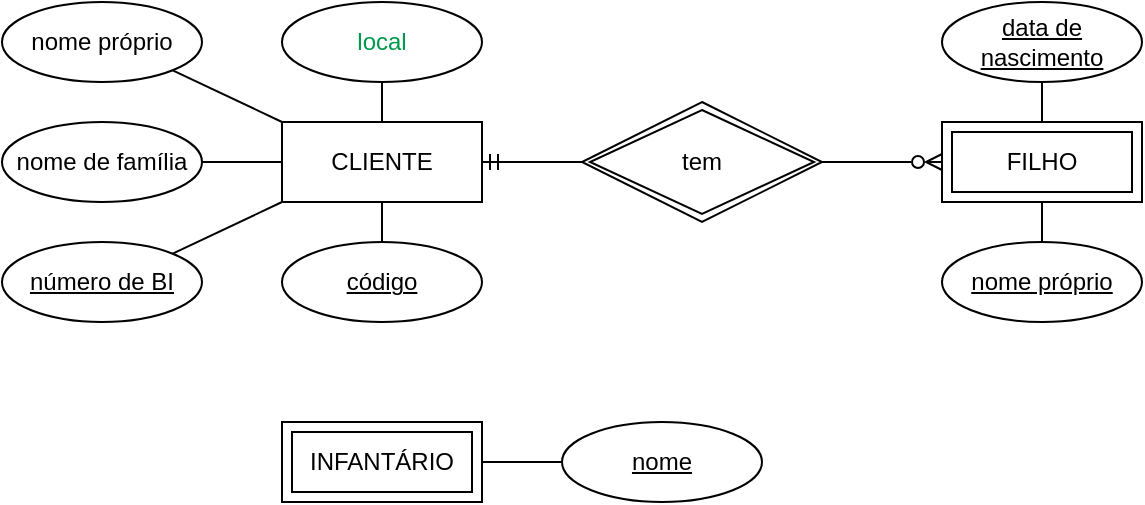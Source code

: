 <mxfile version="20.2.3" type="device" pages="2"><diagram name="2." id="c4acf3e9-155e-7222-9cf6-157b1a14988f"><mxGraphModel dx="1037" dy="736" grid="1" gridSize="10" guides="1" tooltips="1" connect="1" arrows="1" fold="1" page="1" pageScale="1" pageWidth="850" pageHeight="1100" background="none" math="0" shadow="0"><root><mxCell id="0"/><mxCell id="1" parent="0"/><mxCell id="agDNPJle9SuB6ru9z7Af-14" style="edgeStyle=orthogonalEdgeStyle;rounded=0;orthogonalLoop=1;jettySize=auto;html=1;exitX=1;exitY=0.5;exitDx=0;exitDy=0;endArrow=none;endFill=0;startArrow=ERmandOne;startFill=0;entryX=0;entryY=0.5;entryDx=0;entryDy=0;" parent="1" source="agDNPJle9SuB6ru9z7Af-3" target="6OO6n6VikOUN646E6IVW-11" edge="1"><mxGeometry relative="1" as="geometry"><mxPoint x="400" y="150" as="targetPoint"/></mxGeometry></mxCell><mxCell id="6OO6n6VikOUN646E6IVW-4" style="edgeStyle=orthogonalEdgeStyle;rounded=0;orthogonalLoop=1;jettySize=auto;html=1;exitX=0;exitY=0.5;exitDx=0;exitDy=0;entryX=1;entryY=0.5;entryDx=0;entryDy=0;endArrow=none;endFill=0;" edge="1" parent="1" source="agDNPJle9SuB6ru9z7Af-3" target="6OO6n6VikOUN646E6IVW-3"><mxGeometry relative="1" as="geometry"/></mxCell><mxCell id="6OO6n6VikOUN646E6IVW-6" style="rounded=0;orthogonalLoop=1;jettySize=auto;html=1;exitX=0;exitY=0;exitDx=0;exitDy=0;entryX=1;entryY=1;entryDx=0;entryDy=0;endArrow=none;endFill=0;" edge="1" parent="1" source="agDNPJle9SuB6ru9z7Af-3" target="6OO6n6VikOUN646E6IVW-2"><mxGeometry relative="1" as="geometry"/></mxCell><mxCell id="6OO6n6VikOUN646E6IVW-7" style="edgeStyle=none;rounded=0;orthogonalLoop=1;jettySize=auto;html=1;exitX=0.5;exitY=1;exitDx=0;exitDy=0;entryX=0.5;entryY=0;entryDx=0;entryDy=0;endArrow=none;endFill=0;" edge="1" parent="1" source="agDNPJle9SuB6ru9z7Af-3" target="agDNPJle9SuB6ru9z7Af-15"><mxGeometry relative="1" as="geometry"/></mxCell><mxCell id="6OO6n6VikOUN646E6IVW-8" style="edgeStyle=none;rounded=0;orthogonalLoop=1;jettySize=auto;html=1;exitX=0;exitY=1;exitDx=0;exitDy=0;entryX=1;entryY=0;entryDx=0;entryDy=0;endArrow=none;endFill=0;" edge="1" parent="1" source="agDNPJle9SuB6ru9z7Af-3" target="6OO6n6VikOUN646E6IVW-1"><mxGeometry relative="1" as="geometry"/></mxCell><mxCell id="LFe6-QMP7AHzp2Ls385u-3" style="edgeStyle=none;rounded=0;orthogonalLoop=1;jettySize=auto;html=1;exitX=0.5;exitY=0;exitDx=0;exitDy=0;entryX=0.5;entryY=1;entryDx=0;entryDy=0;startArrow=none;startFill=0;endArrow=none;endFill=0;" edge="1" parent="1" source="agDNPJle9SuB6ru9z7Af-3" target="LFe6-QMP7AHzp2Ls385u-1"><mxGeometry relative="1" as="geometry"/></mxCell><mxCell id="agDNPJle9SuB6ru9z7Af-3" value="CLIENTE" style="whiteSpace=wrap;html=1;align=center;" parent="1" vertex="1"><mxGeometry x="230" y="130" width="100" height="40" as="geometry"/></mxCell><mxCell id="6OO6n6VikOUN646E6IVW-12" style="edgeStyle=none;rounded=0;orthogonalLoop=1;jettySize=auto;html=1;exitX=0.5;exitY=1;exitDx=0;exitDy=0;entryX=0.5;entryY=0;entryDx=0;entryDy=0;startArrow=none;startFill=0;endArrow=none;endFill=0;" edge="1" parent="1" source="agDNPJle9SuB6ru9z7Af-4" target="agDNPJle9SuB6ru9z7Af-17"><mxGeometry relative="1" as="geometry"/></mxCell><mxCell id="6OO6n6VikOUN646E6IVW-13" style="edgeStyle=none;rounded=0;orthogonalLoop=1;jettySize=auto;html=1;exitX=0.5;exitY=0;exitDx=0;exitDy=0;entryX=0.5;entryY=1;entryDx=0;entryDy=0;startArrow=none;startFill=0;endArrow=none;endFill=0;" edge="1" parent="1" source="agDNPJle9SuB6ru9z7Af-4" target="agDNPJle9SuB6ru9z7Af-8"><mxGeometry relative="1" as="geometry"/></mxCell><mxCell id="agDNPJle9SuB6ru9z7Af-4" value="FILHO" style="shape=ext;margin=3;double=1;whiteSpace=wrap;html=1;align=center;" parent="1" vertex="1"><mxGeometry x="560" y="130" width="100" height="40" as="geometry"/></mxCell><mxCell id="agDNPJle9SuB6ru9z7Af-5" value="INFANTÁRIO" style="shape=ext;margin=3;double=1;whiteSpace=wrap;html=1;align=center;" parent="1" vertex="1"><mxGeometry x="230" y="280" width="100" height="40" as="geometry"/></mxCell><mxCell id="agDNPJle9SuB6ru9z7Af-8" value="data de nascimento" style="ellipse;whiteSpace=wrap;html=1;align=center;fontStyle=4" parent="1" vertex="1"><mxGeometry x="560" y="70" width="100" height="40" as="geometry"/></mxCell><mxCell id="agDNPJle9SuB6ru9z7Af-15" value="código" style="ellipse;whiteSpace=wrap;html=1;align=center;fontStyle=4" parent="1" vertex="1"><mxGeometry x="230" y="190" width="100" height="40" as="geometry"/></mxCell><mxCell id="agDNPJle9SuB6ru9z7Af-17" value="nome próprio" style="ellipse;whiteSpace=wrap;html=1;align=center;fontStyle=4" parent="1" vertex="1"><mxGeometry x="560" y="190" width="100" height="40" as="geometry"/></mxCell><mxCell id="6OO6n6VikOUN646E6IVW-1" value="número de BI" style="ellipse;whiteSpace=wrap;html=1;align=center;fontStyle=4" vertex="1" parent="1"><mxGeometry x="90" y="190" width="100" height="40" as="geometry"/></mxCell><mxCell id="6OO6n6VikOUN646E6IVW-2" value="nome próprio" style="ellipse;whiteSpace=wrap;html=1;align=center;fontStyle=0" vertex="1" parent="1"><mxGeometry x="90" y="70" width="100" height="40" as="geometry"/></mxCell><mxCell id="6OO6n6VikOUN646E6IVW-3" value="nome de família" style="ellipse;whiteSpace=wrap;html=1;align=center;fontStyle=0" vertex="1" parent="1"><mxGeometry x="90" y="130" width="100" height="40" as="geometry"/></mxCell><mxCell id="6OO6n6VikOUN646E6IVW-9" style="edgeStyle=orthogonalEdgeStyle;rounded=0;orthogonalLoop=1;jettySize=auto;html=1;endArrow=ERzeroToMany;endFill=0;startArrow=none;startFill=0;entryX=0;entryY=0.5;entryDx=0;entryDy=0;exitX=1;exitY=0.5;exitDx=0;exitDy=0;" edge="1" parent="1" source="6OO6n6VikOUN646E6IVW-11" target="agDNPJle9SuB6ru9z7Af-4"><mxGeometry relative="1" as="geometry"><mxPoint x="510" y="150" as="sourcePoint"/><mxPoint x="440" y="160" as="targetPoint"/></mxGeometry></mxCell><mxCell id="6OO6n6VikOUN646E6IVW-11" value="tem" style="shape=rhombus;double=1;perimeter=rhombusPerimeter;whiteSpace=wrap;html=1;align=center;" vertex="1" parent="1"><mxGeometry x="380" y="120" width="120" height="60" as="geometry"/></mxCell><mxCell id="SLeJ2U9ImPTNJzw5UvEi-1" style="edgeStyle=none;rounded=0;orthogonalLoop=1;jettySize=auto;html=1;exitX=0;exitY=0.5;exitDx=0;exitDy=0;entryX=1;entryY=0.5;entryDx=0;entryDy=0;startArrow=none;startFill=0;endArrow=none;endFill=0;" edge="1" parent="1" source="6OO6n6VikOUN646E6IVW-14" target="agDNPJle9SuB6ru9z7Af-5"><mxGeometry relative="1" as="geometry"/></mxCell><mxCell id="6OO6n6VikOUN646E6IVW-14" value="nome" style="ellipse;whiteSpace=wrap;html=1;align=center;fontStyle=4" vertex="1" parent="1"><mxGeometry x="370" y="280" width="100" height="40" as="geometry"/></mxCell><mxCell id="LFe6-QMP7AHzp2Ls385u-1" value="local" style="ellipse;whiteSpace=wrap;html=1;align=center;fontStyle=0;fontColor=#00994D;" vertex="1" parent="1"><mxGeometry x="230" y="70" width="100" height="40" as="geometry"/></mxCell></root></mxGraphModel></diagram><diagram id="abDKHVm3VUExeJvLWYtS" name="4."><mxGraphModel dx="1037" dy="736" grid="1" gridSize="10" guides="1" tooltips="1" connect="1" arrows="1" fold="1" page="1" pageScale="1" pageWidth="850" pageHeight="1100" math="0" shadow="0"><root><mxCell id="0"/><mxCell id="1" parent="0"/><mxCell id="uDRezJam9FrbGByzuEoF-1" style="edgeStyle=orthogonalEdgeStyle;rounded=0;orthogonalLoop=1;jettySize=auto;html=1;exitX=1;exitY=0.5;exitDx=0;exitDy=0;endArrow=none;endFill=0;startArrow=ERmandOne;startFill=0;entryX=0;entryY=0.5;entryDx=0;entryDy=0;" edge="1" parent="1" source="uDRezJam9FrbGByzuEoF-7" target="uDRezJam9FrbGByzuEoF-20"><mxGeometry relative="1" as="geometry"><mxPoint x="400" y="150" as="targetPoint"/></mxGeometry></mxCell><mxCell id="uDRezJam9FrbGByzuEoF-2" style="edgeStyle=orthogonalEdgeStyle;rounded=0;orthogonalLoop=1;jettySize=auto;html=1;exitX=0;exitY=0.5;exitDx=0;exitDy=0;entryX=1;entryY=0.5;entryDx=0;entryDy=0;endArrow=none;endFill=0;" edge="1" parent="1" source="uDRezJam9FrbGByzuEoF-7" target="uDRezJam9FrbGByzuEoF-18"><mxGeometry relative="1" as="geometry"/></mxCell><mxCell id="uDRezJam9FrbGByzuEoF-3" style="rounded=0;orthogonalLoop=1;jettySize=auto;html=1;exitX=0;exitY=0;exitDx=0;exitDy=0;entryX=1;entryY=1;entryDx=0;entryDy=0;endArrow=none;endFill=0;" edge="1" parent="1" source="uDRezJam9FrbGByzuEoF-7" target="uDRezJam9FrbGByzuEoF-17"><mxGeometry relative="1" as="geometry"/></mxCell><mxCell id="uDRezJam9FrbGByzuEoF-4" style="edgeStyle=none;rounded=0;orthogonalLoop=1;jettySize=auto;html=1;exitX=0.5;exitY=1;exitDx=0;exitDy=0;entryX=0.5;entryY=0;entryDx=0;entryDy=0;endArrow=none;endFill=0;" edge="1" parent="1" source="uDRezJam9FrbGByzuEoF-7" target="uDRezJam9FrbGByzuEoF-14"><mxGeometry relative="1" as="geometry"/></mxCell><mxCell id="uDRezJam9FrbGByzuEoF-5" style="edgeStyle=none;rounded=0;orthogonalLoop=1;jettySize=auto;html=1;exitX=0;exitY=1;exitDx=0;exitDy=0;entryX=1;entryY=0;entryDx=0;entryDy=0;endArrow=none;endFill=0;" edge="1" parent="1" source="uDRezJam9FrbGByzuEoF-7" target="uDRezJam9FrbGByzuEoF-16"><mxGeometry relative="1" as="geometry"/></mxCell><mxCell id="uDRezJam9FrbGByzuEoF-6" style="edgeStyle=none;rounded=0;orthogonalLoop=1;jettySize=auto;html=1;exitX=0.5;exitY=0;exitDx=0;exitDy=0;entryX=0.5;entryY=1;entryDx=0;entryDy=0;startArrow=none;startFill=0;endArrow=none;endFill=0;" edge="1" parent="1" source="uDRezJam9FrbGByzuEoF-7" target="uDRezJam9FrbGByzuEoF-23"><mxGeometry relative="1" as="geometry"/></mxCell><mxCell id="uDRezJam9FrbGByzuEoF-7" value="CLIENTE" style="whiteSpace=wrap;html=1;align=center;" vertex="1" parent="1"><mxGeometry x="230" y="130" width="100" height="40" as="geometry"/></mxCell><mxCell id="uDRezJam9FrbGByzuEoF-8" style="edgeStyle=none;rounded=0;orthogonalLoop=1;jettySize=auto;html=1;exitX=0.5;exitY=1;exitDx=0;exitDy=0;entryX=0.5;entryY=0;entryDx=0;entryDy=0;startArrow=none;startFill=0;endArrow=none;endFill=0;" edge="1" parent="1" source="uDRezJam9FrbGByzuEoF-10" target="uDRezJam9FrbGByzuEoF-15"><mxGeometry relative="1" as="geometry"/></mxCell><mxCell id="uDRezJam9FrbGByzuEoF-9" style="edgeStyle=none;rounded=0;orthogonalLoop=1;jettySize=auto;html=1;exitX=0.5;exitY=0;exitDx=0;exitDy=0;entryX=0.5;entryY=1;entryDx=0;entryDy=0;startArrow=none;startFill=0;endArrow=none;endFill=0;" edge="1" parent="1" source="uDRezJam9FrbGByzuEoF-10" target="uDRezJam9FrbGByzuEoF-13"><mxGeometry relative="1" as="geometry"/></mxCell><mxCell id="uDRezJam9FrbGByzuEoF-10" value="FILHO" style="shape=ext;margin=3;double=1;whiteSpace=wrap;html=1;align=center;" vertex="1" parent="1"><mxGeometry x="560" y="130" width="100" height="40" as="geometry"/></mxCell><mxCell id="uDRezJam9FrbGByzuEoF-11" style="edgeStyle=none;rounded=0;orthogonalLoop=1;jettySize=auto;html=1;exitX=0;exitY=0.5;exitDx=0;exitDy=0;entryX=1;entryY=0.5;entryDx=0;entryDy=0;fontColor=#00994D;startArrow=none;startFill=0;endArrow=none;endFill=0;" edge="1" parent="1" source="uDRezJam9FrbGByzuEoF-12" target="uDRezJam9FrbGByzuEoF-24"><mxGeometry relative="1" as="geometry"/></mxCell><mxCell id="uDRezJam9FrbGByzuEoF-12" value="INFANTÁRIO" style="shape=ext;margin=3;double=1;whiteSpace=wrap;html=1;align=center;" vertex="1" parent="1"><mxGeometry x="230" y="330" width="100" height="40" as="geometry"/></mxCell><mxCell id="uDRezJam9FrbGByzuEoF-13" value="data de nascimento" style="ellipse;whiteSpace=wrap;html=1;align=center;fontStyle=4" vertex="1" parent="1"><mxGeometry x="560" y="70" width="100" height="40" as="geometry"/></mxCell><mxCell id="uDRezJam9FrbGByzuEoF-14" value="código" style="ellipse;whiteSpace=wrap;html=1;align=center;fontStyle=4" vertex="1" parent="1"><mxGeometry x="230" y="190" width="100" height="40" as="geometry"/></mxCell><mxCell id="uDRezJam9FrbGByzuEoF-15" value="nome próprio" style="ellipse;whiteSpace=wrap;html=1;align=center;fontStyle=4" vertex="1" parent="1"><mxGeometry x="560" y="190" width="100" height="40" as="geometry"/></mxCell><mxCell id="uDRezJam9FrbGByzuEoF-16" value="número de BI" style="ellipse;whiteSpace=wrap;html=1;align=center;fontStyle=4" vertex="1" parent="1"><mxGeometry x="90" y="190" width="100" height="40" as="geometry"/></mxCell><mxCell id="uDRezJam9FrbGByzuEoF-17" value="nome próprio" style="ellipse;whiteSpace=wrap;html=1;align=center;fontStyle=0" vertex="1" parent="1"><mxGeometry x="90" y="70" width="100" height="40" as="geometry"/></mxCell><mxCell id="uDRezJam9FrbGByzuEoF-18" value="nome de família" style="ellipse;whiteSpace=wrap;html=1;align=center;fontStyle=0" vertex="1" parent="1"><mxGeometry x="90" y="130" width="100" height="40" as="geometry"/></mxCell><mxCell id="uDRezJam9FrbGByzuEoF-19" style="edgeStyle=orthogonalEdgeStyle;rounded=0;orthogonalLoop=1;jettySize=auto;html=1;endArrow=ERzeroToMany;endFill=0;startArrow=none;startFill=0;entryX=0;entryY=0.5;entryDx=0;entryDy=0;exitX=1;exitY=0.5;exitDx=0;exitDy=0;" edge="1" parent="1" source="uDRezJam9FrbGByzuEoF-20" target="uDRezJam9FrbGByzuEoF-10"><mxGeometry relative="1" as="geometry"><mxPoint x="510" y="150" as="sourcePoint"/><mxPoint x="440" y="160" as="targetPoint"/></mxGeometry></mxCell><mxCell id="uDRezJam9FrbGByzuEoF-20" value="tem" style="shape=rhombus;double=1;perimeter=rhombusPerimeter;whiteSpace=wrap;html=1;align=center;" vertex="1" parent="1"><mxGeometry x="380" y="120" width="120" height="60" as="geometry"/></mxCell><mxCell id="uDRezJam9FrbGByzuEoF-21" style="edgeStyle=none;rounded=0;orthogonalLoop=1;jettySize=auto;html=1;exitX=0;exitY=0.5;exitDx=0;exitDy=0;entryX=1;entryY=0.5;entryDx=0;entryDy=0;startArrow=none;startFill=0;endArrow=none;endFill=0;" edge="1" parent="1" source="uDRezJam9FrbGByzuEoF-22" target="uDRezJam9FrbGByzuEoF-12"><mxGeometry relative="1" as="geometry"/></mxCell><mxCell id="uDRezJam9FrbGByzuEoF-22" value="nome" style="ellipse;whiteSpace=wrap;html=1;align=center;fontStyle=4" vertex="1" parent="1"><mxGeometry x="370" y="330" width="100" height="40" as="geometry"/></mxCell><mxCell id="uDRezJam9FrbGByzuEoF-23" value="local" style="ellipse;whiteSpace=wrap;html=1;align=center;fontStyle=0;fontColor=#00994D;" vertex="1" parent="1"><mxGeometry x="230" y="70" width="100" height="40" as="geometry"/></mxCell><mxCell id="uDRezJam9FrbGByzuEoF-24" value="local" style="ellipse;whiteSpace=wrap;html=1;align=center;fontStyle=0;fontColor=#00994D;" vertex="1" parent="1"><mxGeometry x="90" y="330" width="100" height="40" as="geometry"/></mxCell><mxCell id="uDRezJam9FrbGByzuEoF-25" value="FREGUESIA" style="shape=ext;margin=3;double=1;whiteSpace=wrap;html=1;align=center;fontColor=#00994D;" vertex="1" parent="1"><mxGeometry x="560" y="330" width="100" height="40" as="geometry"/></mxCell><mxCell id="UoDHoPdZahWYnSf9MmI6-1" style="edgeStyle=none;rounded=0;orthogonalLoop=1;jettySize=auto;html=1;exitX=0.5;exitY=1;exitDx=0;exitDy=0;entryX=0.5;entryY=0;entryDx=0;entryDy=0;fontColor=#00994D;startArrow=none;startFill=0;endArrow=none;endFill=0;" edge="1" parent="1" source="VeLCGJxCg-06gQarWDeQ-1" target="uDRezJam9FrbGByzuEoF-25"><mxGeometry relative="1" as="geometry"/></mxCell><mxCell id="VeLCGJxCg-06gQarWDeQ-1" value="nome" style="ellipse;whiteSpace=wrap;html=1;align=center;fontColor=#00994D;fontStyle=4" vertex="1" parent="1"><mxGeometry x="560" y="270" width="100" height="40" as="geometry"/></mxCell><mxCell id="UoDHoPdZahWYnSf9MmI6-2" style="edgeStyle=none;rounded=0;orthogonalLoop=1;jettySize=auto;html=1;exitX=0;exitY=0.5;exitDx=0;exitDy=0;entryX=1;entryY=0.5;entryDx=0;entryDy=0;fontColor=#00994D;startArrow=none;startFill=0;endArrow=none;endFill=0;" edge="1" parent="1" source="VeLCGJxCg-06gQarWDeQ-2" target="uDRezJam9FrbGByzuEoF-25"><mxGeometry relative="1" as="geometry"/></mxCell><mxCell id="VeLCGJxCg-06gQarWDeQ-2" value="região" style="ellipse;whiteSpace=wrap;html=1;align=center;fontColor=#00994D;" vertex="1" parent="1"><mxGeometry x="680" y="330" width="100" height="40" as="geometry"/></mxCell></root></mxGraphModel></diagram></mxfile>